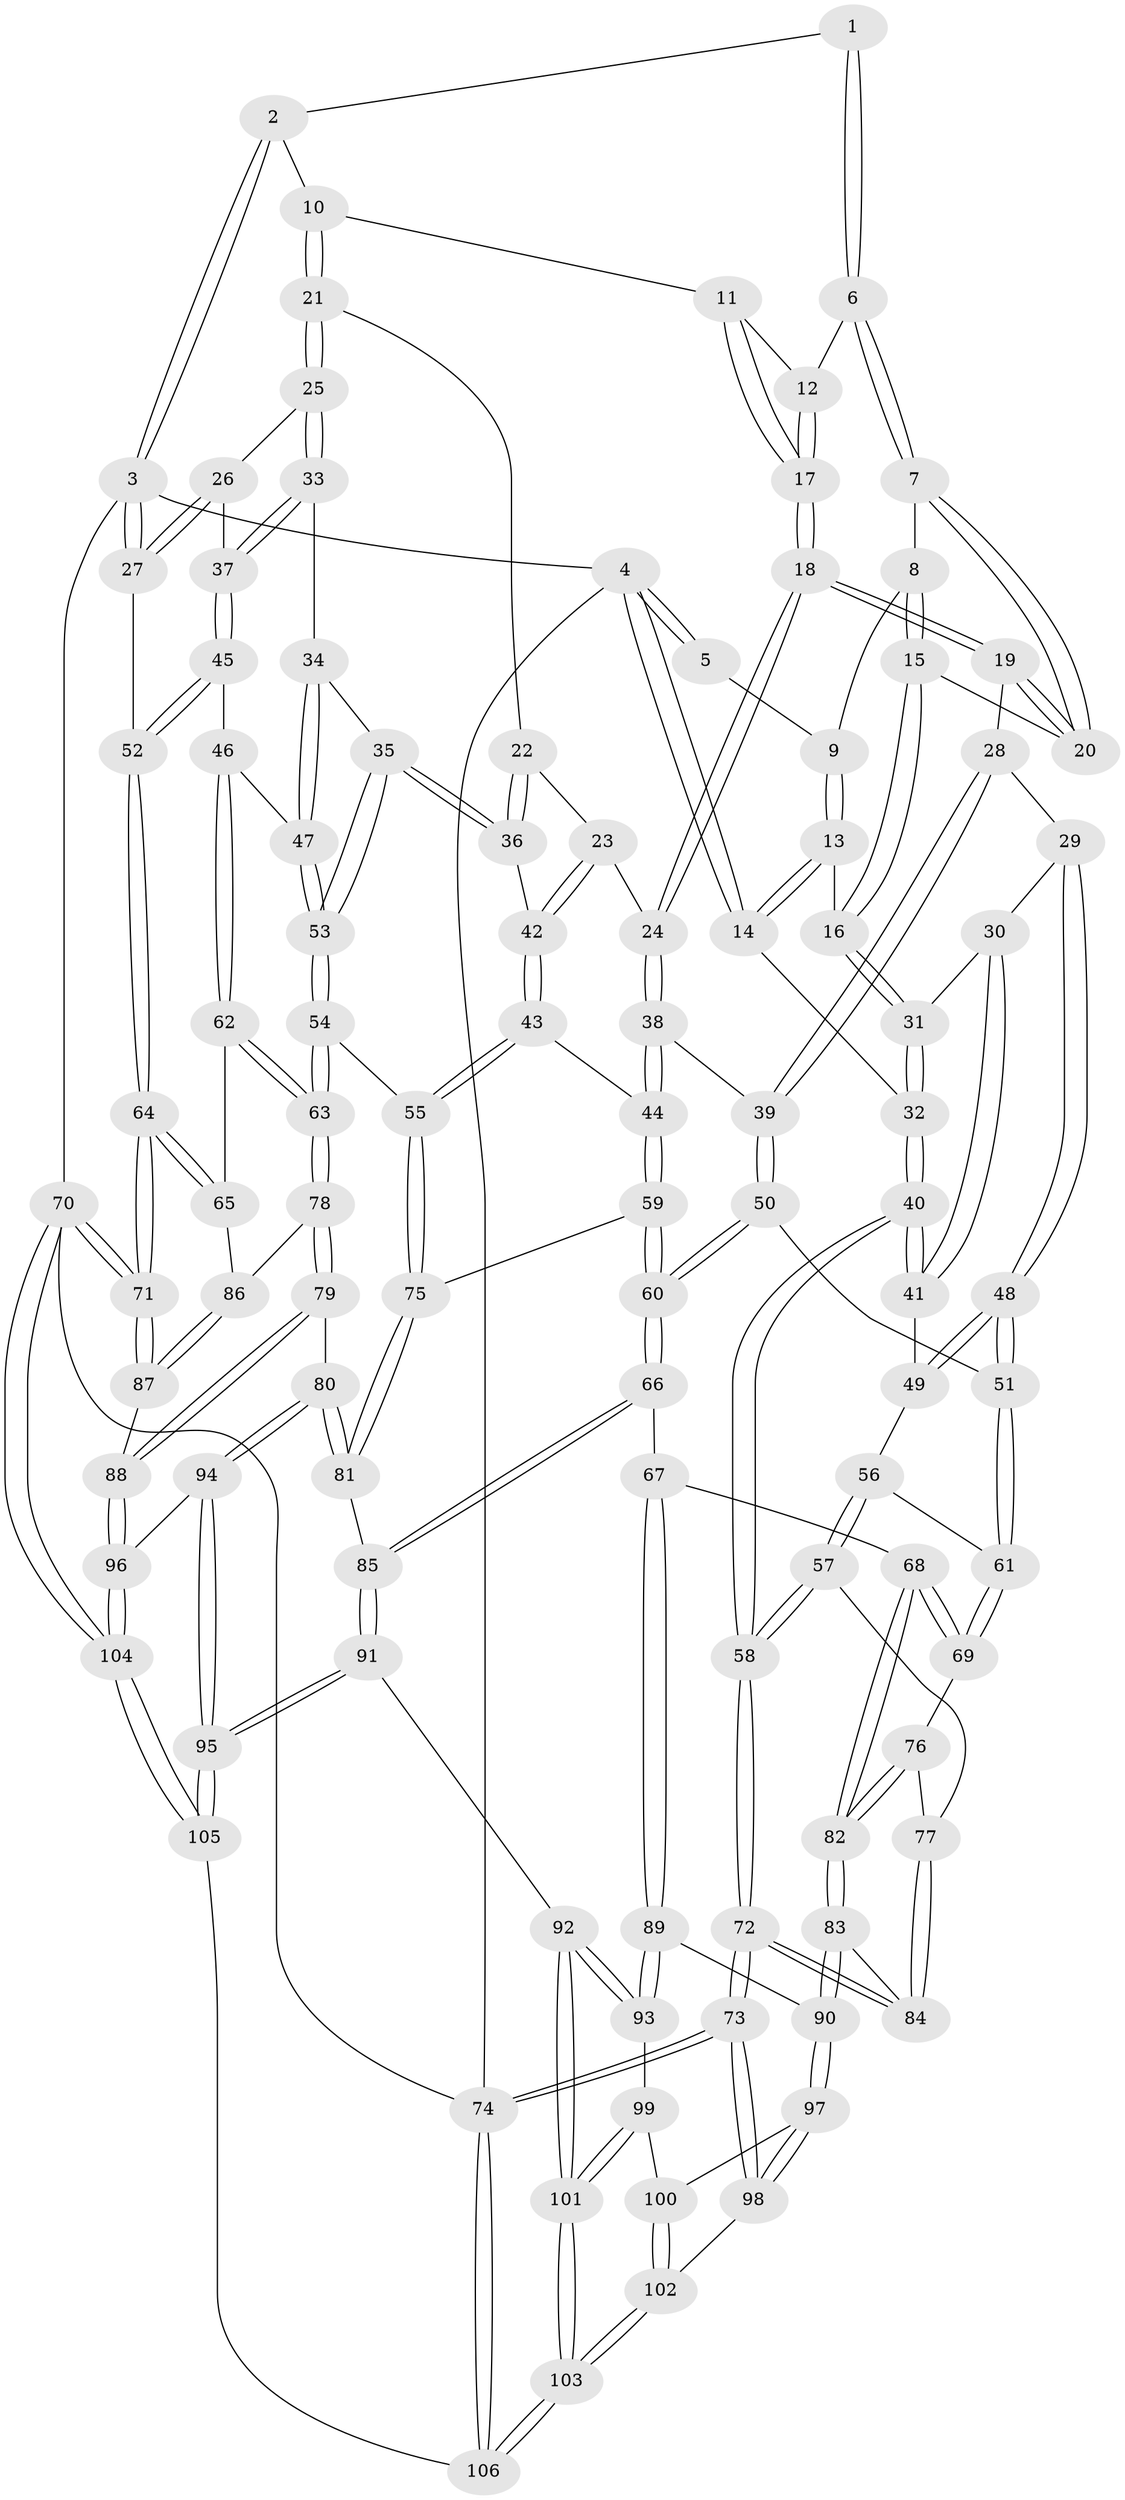// coarse degree distribution, {4: 0.2641509433962264, 8: 0.018867924528301886, 3: 0.09433962264150944, 7: 0.03773584905660377, 5: 0.4716981132075472, 6: 0.05660377358490566, 2: 0.05660377358490566}
// Generated by graph-tools (version 1.1) at 2025/21/03/04/25 18:21:25]
// undirected, 106 vertices, 262 edges
graph export_dot {
graph [start="1"]
  node [color=gray90,style=filled];
  1 [pos="+0.6193462783333438+0"];
  2 [pos="+0.6330718172678448+0"];
  3 [pos="+1+0"];
  4 [pos="+0+0"];
  5 [pos="+0.17259412046282194+0"];
  6 [pos="+0.46149278300031943+0.09042006914112323"];
  7 [pos="+0.39568399749048966+0.11651575596257949"];
  8 [pos="+0.3102327906744143+0.011071384079477222"];
  9 [pos="+0.188430752309529+0"];
  10 [pos="+0.7017938989839922+0.10554539055874114"];
  11 [pos="+0.6386479357136015+0.12637963196649216"];
  12 [pos="+0.47888075426610793+0.10459632459738405"];
  13 [pos="+0.154161615128787+0.15119406778278582"];
  14 [pos="+0+0"];
  15 [pos="+0.24161201705622942+0.1660401716671506"];
  16 [pos="+0.1594298946642011+0.16970223567717452"];
  17 [pos="+0.5431261451747619+0.2121506543674492"];
  18 [pos="+0.5424236420334214+0.25978245633829533"];
  19 [pos="+0.37272227171777406+0.2049492904999544"];
  20 [pos="+0.36625685960274973+0.173097684183258"];
  21 [pos="+0.7502134079168095+0.16597538882338841"];
  22 [pos="+0.707772585276752+0.20436763684781442"];
  23 [pos="+0.5579159837230993+0.27867840812000005"];
  24 [pos="+0.5496754357143702+0.27544875140148845"];
  25 [pos="+0.7736641264148448+0.1758361153312043"];
  26 [pos="+0.876817280966825+0.16501461981402607"];
  27 [pos="+1+0.08985311374037633"];
  28 [pos="+0.36682076368442607+0.2384310480012181"];
  29 [pos="+0.23534120149010584+0.3338362865285545"];
  30 [pos="+0.1528276969509146+0.2204229077640837"];
  31 [pos="+0.1555086496728589+0.1815349082056112"];
  32 [pos="+0+0.21493499785716827"];
  33 [pos="+0.7722294289957184+0.31866242781799897"];
  34 [pos="+0.7350392801848883+0.35510444421420345"];
  35 [pos="+0.7020212984622873+0.376990805094492"];
  36 [pos="+0.6530890438442013+0.36179998476572667"];
  37 [pos="+0.8491702403364233+0.37032935521223154"];
  38 [pos="+0.4350496002383217+0.37717982915127585"];
  39 [pos="+0.43100574637399647+0.3757898242784318"];
  40 [pos="+0+0.33873979131102516"];
  41 [pos="+0.021515544072844308+0.3357731357556126"];
  42 [pos="+0.6240365649291876+0.36355918051051694"];
  43 [pos="+0.5867573487401149+0.4294352039122164"];
  44 [pos="+0.48642988684479405+0.4565148991136424"];
  45 [pos="+0.8693824825468401+0.39204409292384473"];
  46 [pos="+0.8601344691203505+0.42055381591023133"];
  47 [pos="+0.8095556492396168+0.42880112374652146"];
  48 [pos="+0.23870003303820356+0.3818363634550847"];
  49 [pos="+0.0501230949246759+0.36276906924236113"];
  50 [pos="+0.2776935856081379+0.4275624842842061"];
  51 [pos="+0.2495687880454099+0.41239020285659517"];
  52 [pos="+1+0.23659149426293055"];
  53 [pos="+0.7276057066446409+0.4650857128005843"];
  54 [pos="+0.7049892460026255+0.5525572563461908"];
  55 [pos="+0.6743361468449922+0.5404756862748707"];
  56 [pos="+0.08532952575478572+0.43365505709877156"];
  57 [pos="+0+0.5530237384235681"];
  58 [pos="+0+0.5321329470930453"];
  59 [pos="+0.4683586617853221+0.5695299435699664"];
  60 [pos="+0.33982144347176596+0.5932680179883314"];
  61 [pos="+0.14675271217746289+0.4889480850552372"];
  62 [pos="+0.8722387659849168+0.4684555455572165"];
  63 [pos="+0.7324695392979098+0.5953422560682716"];
  64 [pos="+1+0.6003415657565243"];
  65 [pos="+0.9975405554511539+0.5654404540459762"];
  66 [pos="+0.33298307476282546+0.6019014883531577"];
  67 [pos="+0.2276655185894567+0.6508791981151193"];
  68 [pos="+0.1764142001818568+0.6258991806152656"];
  69 [pos="+0.1199414084620855+0.5756728363788625"];
  70 [pos="+1+1"];
  71 [pos="+1+0.8834143813427006"];
  72 [pos="+0+0.8702300382687171"];
  73 [pos="+0+1"];
  74 [pos="+0+1"];
  75 [pos="+0.4718096561479183+0.5723267176742649"];
  76 [pos="+0.059493193627050175+0.5849197341575962"];
  77 [pos="+0.04856995521418865+0.5854737441056093"];
  78 [pos="+0.7389609381839942+0.6214981080054998"];
  79 [pos="+0.61693528435791+0.7158834456432942"];
  80 [pos="+0.5687943571675238+0.7227759071422448"];
  81 [pos="+0.5293689127304714+0.6873156130460858"];
  82 [pos="+0.08667199051244016+0.733128392257299"];
  83 [pos="+0.0663710342334512+0.7730581411169507"];
  84 [pos="+0.024846795303257355+0.7683260689459048"];
  85 [pos="+0.3855049445567909+0.7485101147550973"];
  86 [pos="+0.7412547326044694+0.6229461876146799"];
  87 [pos="+0.835247297681091+0.7549708016642577"];
  88 [pos="+0.715166785361353+0.8615782214599422"];
  89 [pos="+0.22525636068714905+0.7217178900387762"];
  90 [pos="+0.09477559438552495+0.7910732748325147"];
  91 [pos="+0.3630615930856225+0.848335363437664"];
  92 [pos="+0.33549075014486596+0.8495890511375666"];
  93 [pos="+0.261973555176304+0.7989407431933274"];
  94 [pos="+0.5201119461802202+0.8450083191338139"];
  95 [pos="+0.4567706118148136+0.9046031325348245"];
  96 [pos="+0.7067958396313129+0.8976799859494047"];
  97 [pos="+0.12355308710064578+0.8537013756312901"];
  98 [pos="+0.03171144931669532+0.9278196197816451"];
  99 [pos="+0.1456501082111994+0.864175027890927"];
  100 [pos="+0.14390989044159277+0.8641201984719451"];
  101 [pos="+0.24851326864199805+0.9515420511676806"];
  102 [pos="+0.13480458290607208+0.9597893076651347"];
  103 [pos="+0.21087917742979595+1"];
  104 [pos="+0.7869178606090788+1"];
  105 [pos="+0.5158305816126283+1"];
  106 [pos="+0.21109991757829924+1"];
  1 -- 2;
  1 -- 6;
  1 -- 6;
  2 -- 3;
  2 -- 3;
  2 -- 10;
  3 -- 4;
  3 -- 27;
  3 -- 27;
  3 -- 70;
  4 -- 5;
  4 -- 5;
  4 -- 14;
  4 -- 14;
  4 -- 74;
  5 -- 9;
  6 -- 7;
  6 -- 7;
  6 -- 12;
  7 -- 8;
  7 -- 20;
  7 -- 20;
  8 -- 9;
  8 -- 15;
  8 -- 15;
  9 -- 13;
  9 -- 13;
  10 -- 11;
  10 -- 21;
  10 -- 21;
  11 -- 12;
  11 -- 17;
  11 -- 17;
  12 -- 17;
  12 -- 17;
  13 -- 14;
  13 -- 14;
  13 -- 16;
  14 -- 32;
  15 -- 16;
  15 -- 16;
  15 -- 20;
  16 -- 31;
  16 -- 31;
  17 -- 18;
  17 -- 18;
  18 -- 19;
  18 -- 19;
  18 -- 24;
  18 -- 24;
  19 -- 20;
  19 -- 20;
  19 -- 28;
  21 -- 22;
  21 -- 25;
  21 -- 25;
  22 -- 23;
  22 -- 36;
  22 -- 36;
  23 -- 24;
  23 -- 42;
  23 -- 42;
  24 -- 38;
  24 -- 38;
  25 -- 26;
  25 -- 33;
  25 -- 33;
  26 -- 27;
  26 -- 27;
  26 -- 37;
  27 -- 52;
  28 -- 29;
  28 -- 39;
  28 -- 39;
  29 -- 30;
  29 -- 48;
  29 -- 48;
  30 -- 31;
  30 -- 41;
  30 -- 41;
  31 -- 32;
  31 -- 32;
  32 -- 40;
  32 -- 40;
  33 -- 34;
  33 -- 37;
  33 -- 37;
  34 -- 35;
  34 -- 47;
  34 -- 47;
  35 -- 36;
  35 -- 36;
  35 -- 53;
  35 -- 53;
  36 -- 42;
  37 -- 45;
  37 -- 45;
  38 -- 39;
  38 -- 44;
  38 -- 44;
  39 -- 50;
  39 -- 50;
  40 -- 41;
  40 -- 41;
  40 -- 58;
  40 -- 58;
  41 -- 49;
  42 -- 43;
  42 -- 43;
  43 -- 44;
  43 -- 55;
  43 -- 55;
  44 -- 59;
  44 -- 59;
  45 -- 46;
  45 -- 52;
  45 -- 52;
  46 -- 47;
  46 -- 62;
  46 -- 62;
  47 -- 53;
  47 -- 53;
  48 -- 49;
  48 -- 49;
  48 -- 51;
  48 -- 51;
  49 -- 56;
  50 -- 51;
  50 -- 60;
  50 -- 60;
  51 -- 61;
  51 -- 61;
  52 -- 64;
  52 -- 64;
  53 -- 54;
  53 -- 54;
  54 -- 55;
  54 -- 63;
  54 -- 63;
  55 -- 75;
  55 -- 75;
  56 -- 57;
  56 -- 57;
  56 -- 61;
  57 -- 58;
  57 -- 58;
  57 -- 77;
  58 -- 72;
  58 -- 72;
  59 -- 60;
  59 -- 60;
  59 -- 75;
  60 -- 66;
  60 -- 66;
  61 -- 69;
  61 -- 69;
  62 -- 63;
  62 -- 63;
  62 -- 65;
  63 -- 78;
  63 -- 78;
  64 -- 65;
  64 -- 65;
  64 -- 71;
  64 -- 71;
  65 -- 86;
  66 -- 67;
  66 -- 85;
  66 -- 85;
  67 -- 68;
  67 -- 89;
  67 -- 89;
  68 -- 69;
  68 -- 69;
  68 -- 82;
  68 -- 82;
  69 -- 76;
  70 -- 71;
  70 -- 71;
  70 -- 104;
  70 -- 104;
  70 -- 74;
  71 -- 87;
  71 -- 87;
  72 -- 73;
  72 -- 73;
  72 -- 84;
  72 -- 84;
  73 -- 74;
  73 -- 74;
  73 -- 98;
  73 -- 98;
  74 -- 106;
  74 -- 106;
  75 -- 81;
  75 -- 81;
  76 -- 77;
  76 -- 82;
  76 -- 82;
  77 -- 84;
  77 -- 84;
  78 -- 79;
  78 -- 79;
  78 -- 86;
  79 -- 80;
  79 -- 88;
  79 -- 88;
  80 -- 81;
  80 -- 81;
  80 -- 94;
  80 -- 94;
  81 -- 85;
  82 -- 83;
  82 -- 83;
  83 -- 84;
  83 -- 90;
  83 -- 90;
  85 -- 91;
  85 -- 91;
  86 -- 87;
  86 -- 87;
  87 -- 88;
  88 -- 96;
  88 -- 96;
  89 -- 90;
  89 -- 93;
  89 -- 93;
  90 -- 97;
  90 -- 97;
  91 -- 92;
  91 -- 95;
  91 -- 95;
  92 -- 93;
  92 -- 93;
  92 -- 101;
  92 -- 101;
  93 -- 99;
  94 -- 95;
  94 -- 95;
  94 -- 96;
  95 -- 105;
  95 -- 105;
  96 -- 104;
  96 -- 104;
  97 -- 98;
  97 -- 98;
  97 -- 100;
  98 -- 102;
  99 -- 100;
  99 -- 101;
  99 -- 101;
  100 -- 102;
  100 -- 102;
  101 -- 103;
  101 -- 103;
  102 -- 103;
  102 -- 103;
  103 -- 106;
  103 -- 106;
  104 -- 105;
  104 -- 105;
  105 -- 106;
}
